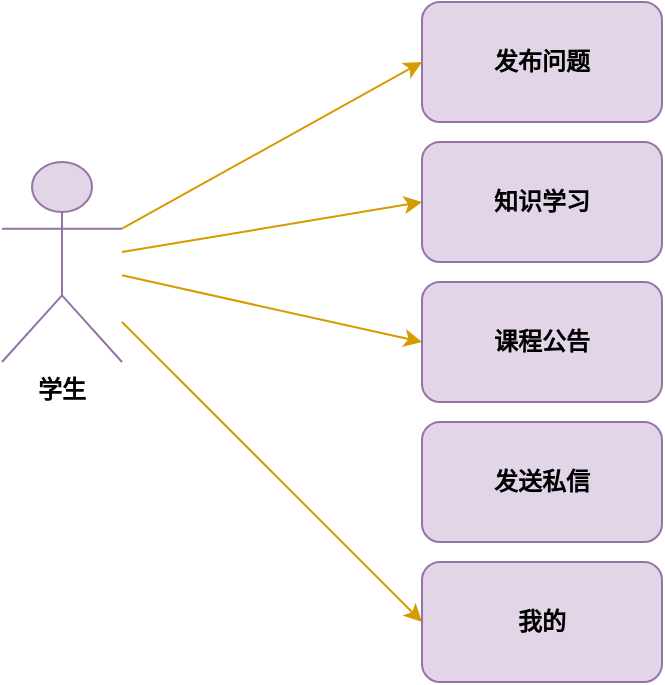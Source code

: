 <mxfile version="21.2.9" type="github">
  <diagram name="第 1 页" id="V3iQ8xnQVVkafoGxsatK">
    <mxGraphModel dx="580" dy="516" grid="1" gridSize="10" guides="1" tooltips="1" connect="1" arrows="1" fold="1" page="1" pageScale="1" pageWidth="827" pageHeight="1169" math="0" shadow="0">
      <root>
        <mxCell id="0" />
        <mxCell id="1" parent="0" />
        <mxCell id="t-4CvnlxESvYczC8NW54-2" value="发布问题" style="rounded=1;whiteSpace=wrap;html=1;fillColor=#e1d5e7;strokeColor=#9673a6;fontFamily=Times New Roman;fontStyle=1" vertex="1" parent="1">
          <mxGeometry x="310" y="360" width="120" height="60" as="geometry" />
        </mxCell>
        <mxCell id="t-4CvnlxESvYczC8NW54-10" style="rounded=0;orthogonalLoop=1;jettySize=auto;html=1;entryX=0;entryY=0.5;entryDx=0;entryDy=0;fillColor=#ffe6cc;strokeColor=#D79B00;" edge="1" parent="1" source="t-4CvnlxESvYczC8NW54-3" target="t-4CvnlxESvYczC8NW54-2">
          <mxGeometry relative="1" as="geometry">
            <mxPoint x="350" y="390" as="targetPoint" />
          </mxGeometry>
        </mxCell>
        <mxCell id="t-4CvnlxESvYczC8NW54-22" style="edgeStyle=none;shape=connector;rounded=0;orthogonalLoop=1;jettySize=auto;html=1;entryX=0;entryY=0.5;entryDx=0;entryDy=0;labelBackgroundColor=default;strokeColor=#d79b00;fontFamily=Helvetica;fontSize=12;fontColor=default;endArrow=classic;fillColor=#ffe6cc;" edge="1" parent="1" source="t-4CvnlxESvYczC8NW54-3" target="t-4CvnlxESvYczC8NW54-21">
          <mxGeometry relative="1" as="geometry" />
        </mxCell>
        <mxCell id="t-4CvnlxESvYczC8NW54-23" style="edgeStyle=none;shape=connector;rounded=0;orthogonalLoop=1;jettySize=auto;html=1;labelBackgroundColor=default;strokeColor=#d79b00;fontFamily=Helvetica;fontSize=12;fontColor=default;endArrow=classic;fillColor=#ffe6cc;entryX=0;entryY=0.5;entryDx=0;entryDy=0;" edge="1" parent="1" source="t-4CvnlxESvYczC8NW54-3" target="t-4CvnlxESvYczC8NW54-24">
          <mxGeometry relative="1" as="geometry">
            <mxPoint x="310" y="330.0" as="targetPoint" />
          </mxGeometry>
        </mxCell>
        <mxCell id="t-4CvnlxESvYczC8NW54-26" style="edgeStyle=none;shape=connector;rounded=0;orthogonalLoop=1;jettySize=auto;html=1;entryX=0;entryY=0.5;entryDx=0;entryDy=0;labelBackgroundColor=default;strokeColor=#d79b00;fontFamily=Helvetica;fontSize=12;fontColor=default;endArrow=classic;fillColor=#ffe6cc;" edge="1" parent="1" source="t-4CvnlxESvYczC8NW54-3" target="t-4CvnlxESvYczC8NW54-25">
          <mxGeometry relative="1" as="geometry" />
        </mxCell>
        <mxCell id="t-4CvnlxESvYczC8NW54-3" value="学生" style="shape=umlActor;verticalLabelPosition=bottom;verticalAlign=top;outlineConnect=0;labelBackgroundColor=none;fillColor=#e1d5e7;strokeColor=#9673a6;fontStyle=1;strokeWidth=1;" vertex="1" parent="1">
          <mxGeometry x="100" y="440" width="60" height="100" as="geometry" />
        </mxCell>
        <mxCell id="t-4CvnlxESvYczC8NW54-21" value="知识学习" style="rounded=1;whiteSpace=wrap;html=1;fillColor=#e1d5e7;strokeColor=#9673a6;fontFamily=Times New Roman;fontStyle=1" vertex="1" parent="1">
          <mxGeometry x="310" y="430" width="120" height="60" as="geometry" />
        </mxCell>
        <mxCell id="t-4CvnlxESvYczC8NW54-24" value="课程公告" style="rounded=1;whiteSpace=wrap;html=1;fillColor=#e1d5e7;strokeColor=#9673a6;fontFamily=Times New Roman;fontStyle=1" vertex="1" parent="1">
          <mxGeometry x="310" y="500" width="120" height="60" as="geometry" />
        </mxCell>
        <mxCell id="t-4CvnlxESvYczC8NW54-25" value="我的" style="rounded=1;whiteSpace=wrap;html=1;fillColor=#e1d5e7;strokeColor=#9673a6;fontFamily=Times New Roman;fontStyle=1" vertex="1" parent="1">
          <mxGeometry x="310" y="640" width="120" height="60" as="geometry" />
        </mxCell>
        <mxCell id="t-4CvnlxESvYczC8NW54-27" value="发送私信" style="rounded=1;whiteSpace=wrap;html=1;fillColor=#e1d5e7;strokeColor=#9673a6;fontFamily=Times New Roman;fontStyle=1" vertex="1" parent="1">
          <mxGeometry x="310" y="570" width="120" height="60" as="geometry" />
        </mxCell>
      </root>
    </mxGraphModel>
  </diagram>
</mxfile>
